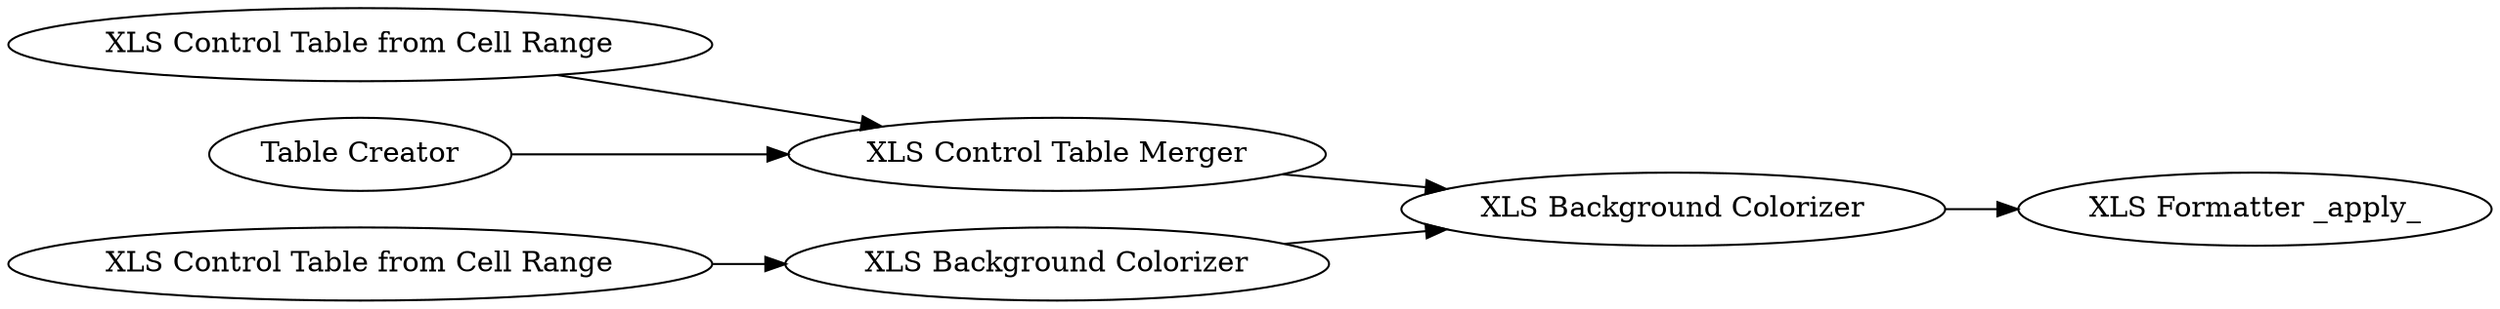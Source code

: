 digraph {
	20 -> 23
	18 -> 16
	21 -> 17
	17 -> 18
	23 -> 18
	22 -> 23
	16 [label="XLS Formatter _apply_"]
	20 [label="XLS Control Table from Cell Range"]
	22 [label="Table Creator"]
	23 [label="XLS Control Table Merger"]
	18 [label="XLS Background Colorizer"]
	21 [label="XLS Control Table from Cell Range"]
	17 [label="XLS Background Colorizer"]
	rankdir=LR
}
